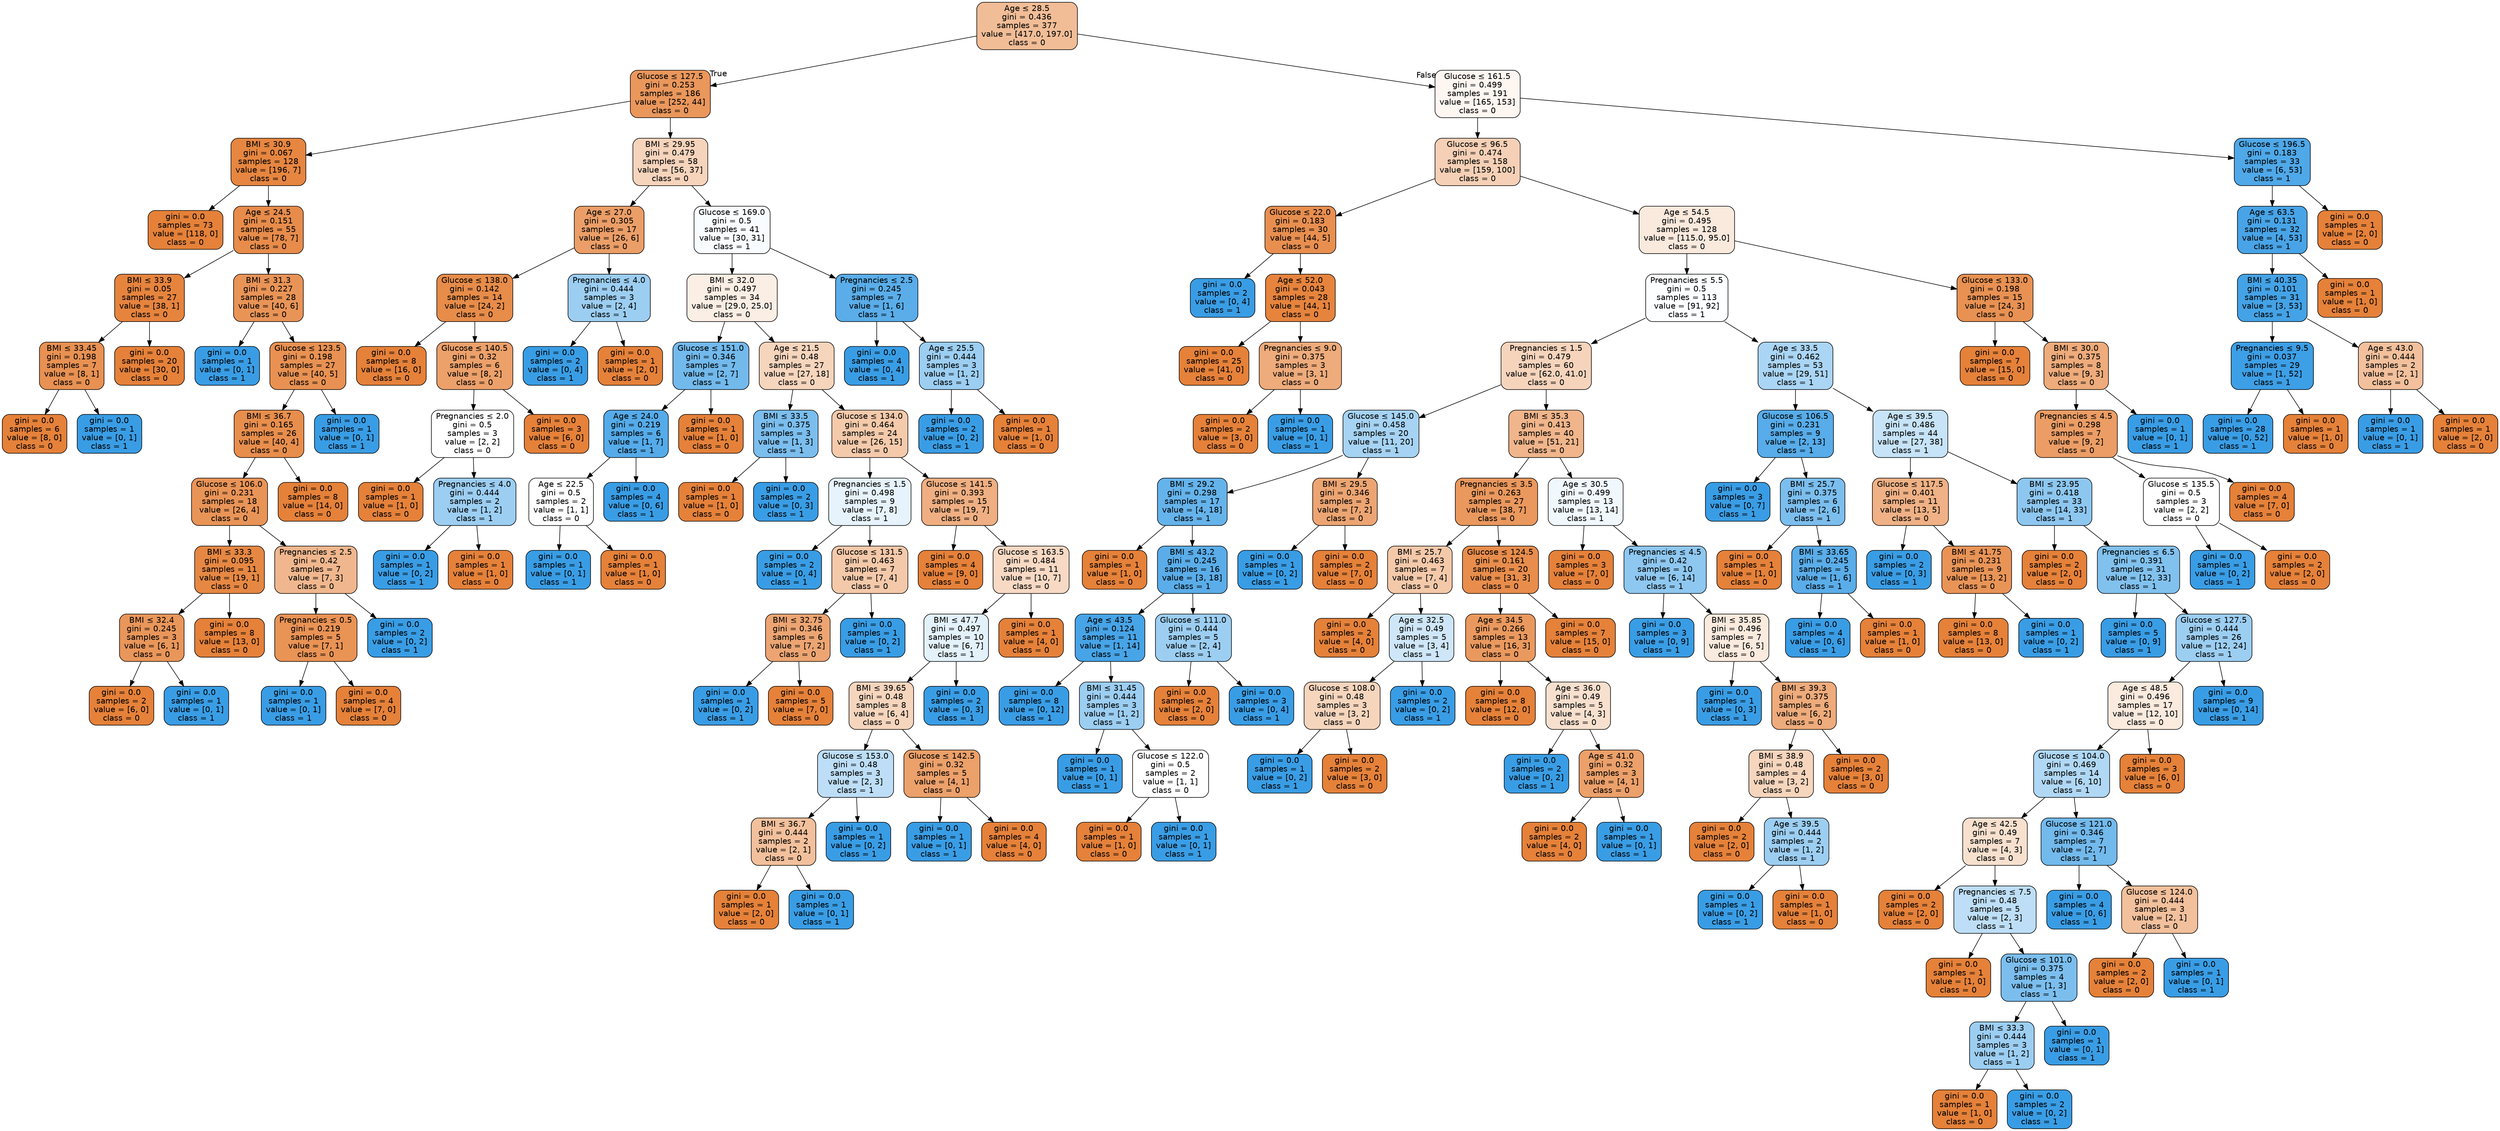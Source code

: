 digraph Tree {
node [shape=box, style="filled, rounded", color="black", fontname="helvetica"] ;
edge [fontname="helvetica"] ;
0 [label=<Age &le; 28.5<br/>gini = 0.436<br/>samples = 377<br/>value = [417.0, 197.0]<br/>class = 0>, fillcolor="#f1bd97"] ;
1 [label=<Glucose &le; 127.5<br/>gini = 0.253<br/>samples = 186<br/>value = [252, 44]<br/>class = 0>, fillcolor="#ea975c"] ;
0 -> 1 [labeldistance=2.5, labelangle=45, headlabel="True"] ;
2 [label=<BMI &le; 30.9<br/>gini = 0.067<br/>samples = 128<br/>value = [196, 7]<br/>class = 0>, fillcolor="#e68640"] ;
1 -> 2 ;
3 [label=<gini = 0.0<br/>samples = 73<br/>value = [118, 0]<br/>class = 0>, fillcolor="#e58139"] ;
2 -> 3 ;
4 [label=<Age &le; 24.5<br/>gini = 0.151<br/>samples = 55<br/>value = [78, 7]<br/>class = 0>, fillcolor="#e78c4b"] ;
2 -> 4 ;
5 [label=<BMI &le; 33.9<br/>gini = 0.05<br/>samples = 27<br/>value = [38, 1]<br/>class = 0>, fillcolor="#e6843e"] ;
4 -> 5 ;
6 [label=<BMI &le; 33.45<br/>gini = 0.198<br/>samples = 7<br/>value = [8, 1]<br/>class = 0>, fillcolor="#e89152"] ;
5 -> 6 ;
7 [label=<gini = 0.0<br/>samples = 6<br/>value = [8, 0]<br/>class = 0>, fillcolor="#e58139"] ;
6 -> 7 ;
8 [label=<gini = 0.0<br/>samples = 1<br/>value = [0, 1]<br/>class = 1>, fillcolor="#399de5"] ;
6 -> 8 ;
9 [label=<gini = 0.0<br/>samples = 20<br/>value = [30, 0]<br/>class = 0>, fillcolor="#e58139"] ;
5 -> 9 ;
10 [label=<BMI &le; 31.3<br/>gini = 0.227<br/>samples = 28<br/>value = [40, 6]<br/>class = 0>, fillcolor="#e99457"] ;
4 -> 10 ;
11 [label=<gini = 0.0<br/>samples = 1<br/>value = [0, 1]<br/>class = 1>, fillcolor="#399de5"] ;
10 -> 11 ;
12 [label=<Glucose &le; 123.5<br/>gini = 0.198<br/>samples = 27<br/>value = [40, 5]<br/>class = 0>, fillcolor="#e89152"] ;
10 -> 12 ;
13 [label=<BMI &le; 36.7<br/>gini = 0.165<br/>samples = 26<br/>value = [40, 4]<br/>class = 0>, fillcolor="#e88e4d"] ;
12 -> 13 ;
14 [label=<Glucose &le; 106.0<br/>gini = 0.231<br/>samples = 18<br/>value = [26, 4]<br/>class = 0>, fillcolor="#e99457"] ;
13 -> 14 ;
15 [label=<BMI &le; 33.3<br/>gini = 0.095<br/>samples = 11<br/>value = [19, 1]<br/>class = 0>, fillcolor="#e68843"] ;
14 -> 15 ;
16 [label=<BMI &le; 32.4<br/>gini = 0.245<br/>samples = 3<br/>value = [6, 1]<br/>class = 0>, fillcolor="#e9965a"] ;
15 -> 16 ;
17 [label=<gini = 0.0<br/>samples = 2<br/>value = [6, 0]<br/>class = 0>, fillcolor="#e58139"] ;
16 -> 17 ;
18 [label=<gini = 0.0<br/>samples = 1<br/>value = [0, 1]<br/>class = 1>, fillcolor="#399de5"] ;
16 -> 18 ;
19 [label=<gini = 0.0<br/>samples = 8<br/>value = [13, 0]<br/>class = 0>, fillcolor="#e58139"] ;
15 -> 19 ;
20 [label=<Pregnancies &le; 2.5<br/>gini = 0.42<br/>samples = 7<br/>value = [7, 3]<br/>class = 0>, fillcolor="#f0b78e"] ;
14 -> 20 ;
21 [label=<Pregnancies &le; 0.5<br/>gini = 0.219<br/>samples = 5<br/>value = [7, 1]<br/>class = 0>, fillcolor="#e99355"] ;
20 -> 21 ;
22 [label=<gini = 0.0<br/>samples = 1<br/>value = [0, 1]<br/>class = 1>, fillcolor="#399de5"] ;
21 -> 22 ;
23 [label=<gini = 0.0<br/>samples = 4<br/>value = [7, 0]<br/>class = 0>, fillcolor="#e58139"] ;
21 -> 23 ;
24 [label=<gini = 0.0<br/>samples = 2<br/>value = [0, 2]<br/>class = 1>, fillcolor="#399de5"] ;
20 -> 24 ;
25 [label=<gini = 0.0<br/>samples = 8<br/>value = [14, 0]<br/>class = 0>, fillcolor="#e58139"] ;
13 -> 25 ;
26 [label=<gini = 0.0<br/>samples = 1<br/>value = [0, 1]<br/>class = 1>, fillcolor="#399de5"] ;
12 -> 26 ;
27 [label=<BMI &le; 29.95<br/>gini = 0.479<br/>samples = 58<br/>value = [56, 37]<br/>class = 0>, fillcolor="#f6d4bc"] ;
1 -> 27 ;
28 [label=<Age &le; 27.0<br/>gini = 0.305<br/>samples = 17<br/>value = [26, 6]<br/>class = 0>, fillcolor="#eb9e67"] ;
27 -> 28 ;
29 [label=<Glucose &le; 138.0<br/>gini = 0.142<br/>samples = 14<br/>value = [24, 2]<br/>class = 0>, fillcolor="#e78c49"] ;
28 -> 29 ;
30 [label=<gini = 0.0<br/>samples = 8<br/>value = [16, 0]<br/>class = 0>, fillcolor="#e58139"] ;
29 -> 30 ;
31 [label=<Glucose &le; 140.5<br/>gini = 0.32<br/>samples = 6<br/>value = [8, 2]<br/>class = 0>, fillcolor="#eca06a"] ;
29 -> 31 ;
32 [label=<Pregnancies &le; 2.0<br/>gini = 0.5<br/>samples = 3<br/>value = [2, 2]<br/>class = 0>, fillcolor="#ffffff"] ;
31 -> 32 ;
33 [label=<gini = 0.0<br/>samples = 1<br/>value = [1, 0]<br/>class = 0>, fillcolor="#e58139"] ;
32 -> 33 ;
34 [label=<Pregnancies &le; 4.0<br/>gini = 0.444<br/>samples = 2<br/>value = [1, 2]<br/>class = 1>, fillcolor="#9ccef2"] ;
32 -> 34 ;
35 [label=<gini = 0.0<br/>samples = 1<br/>value = [0, 2]<br/>class = 1>, fillcolor="#399de5"] ;
34 -> 35 ;
36 [label=<gini = 0.0<br/>samples = 1<br/>value = [1, 0]<br/>class = 0>, fillcolor="#e58139"] ;
34 -> 36 ;
37 [label=<gini = 0.0<br/>samples = 3<br/>value = [6, 0]<br/>class = 0>, fillcolor="#e58139"] ;
31 -> 37 ;
38 [label=<Pregnancies &le; 4.0<br/>gini = 0.444<br/>samples = 3<br/>value = [2, 4]<br/>class = 1>, fillcolor="#9ccef2"] ;
28 -> 38 ;
39 [label=<gini = 0.0<br/>samples = 2<br/>value = [0, 4]<br/>class = 1>, fillcolor="#399de5"] ;
38 -> 39 ;
40 [label=<gini = 0.0<br/>samples = 1<br/>value = [2, 0]<br/>class = 0>, fillcolor="#e58139"] ;
38 -> 40 ;
41 [label=<Glucose &le; 169.0<br/>gini = 0.5<br/>samples = 41<br/>value = [30, 31]<br/>class = 1>, fillcolor="#f9fcfe"] ;
27 -> 41 ;
42 [label=<BMI &le; 32.0<br/>gini = 0.497<br/>samples = 34<br/>value = [29.0, 25.0]<br/>class = 0>, fillcolor="#fbeee4"] ;
41 -> 42 ;
43 [label=<Glucose &le; 151.0<br/>gini = 0.346<br/>samples = 7<br/>value = [2, 7]<br/>class = 1>, fillcolor="#72b9ec"] ;
42 -> 43 ;
44 [label=<Age &le; 24.0<br/>gini = 0.219<br/>samples = 6<br/>value = [1, 7]<br/>class = 1>, fillcolor="#55abe9"] ;
43 -> 44 ;
45 [label=<Age &le; 22.5<br/>gini = 0.5<br/>samples = 2<br/>value = [1, 1]<br/>class = 0>, fillcolor="#ffffff"] ;
44 -> 45 ;
46 [label=<gini = 0.0<br/>samples = 1<br/>value = [0, 1]<br/>class = 1>, fillcolor="#399de5"] ;
45 -> 46 ;
47 [label=<gini = 0.0<br/>samples = 1<br/>value = [1, 0]<br/>class = 0>, fillcolor="#e58139"] ;
45 -> 47 ;
48 [label=<gini = 0.0<br/>samples = 4<br/>value = [0, 6]<br/>class = 1>, fillcolor="#399de5"] ;
44 -> 48 ;
49 [label=<gini = 0.0<br/>samples = 1<br/>value = [1, 0]<br/>class = 0>, fillcolor="#e58139"] ;
43 -> 49 ;
50 [label=<Age &le; 21.5<br/>gini = 0.48<br/>samples = 27<br/>value = [27, 18]<br/>class = 0>, fillcolor="#f6d5bd"] ;
42 -> 50 ;
51 [label=<BMI &le; 33.5<br/>gini = 0.375<br/>samples = 3<br/>value = [1, 3]<br/>class = 1>, fillcolor="#7bbeee"] ;
50 -> 51 ;
52 [label=<gini = 0.0<br/>samples = 1<br/>value = [1, 0]<br/>class = 0>, fillcolor="#e58139"] ;
51 -> 52 ;
53 [label=<gini = 0.0<br/>samples = 2<br/>value = [0, 3]<br/>class = 1>, fillcolor="#399de5"] ;
51 -> 53 ;
54 [label=<Glucose &le; 134.0<br/>gini = 0.464<br/>samples = 24<br/>value = [26, 15]<br/>class = 0>, fillcolor="#f4caab"] ;
50 -> 54 ;
55 [label=<Pregnancies &le; 1.5<br/>gini = 0.498<br/>samples = 9<br/>value = [7, 8]<br/>class = 1>, fillcolor="#e6f3fc"] ;
54 -> 55 ;
56 [label=<gini = 0.0<br/>samples = 2<br/>value = [0, 4]<br/>class = 1>, fillcolor="#399de5"] ;
55 -> 56 ;
57 [label=<Glucose &le; 131.5<br/>gini = 0.463<br/>samples = 7<br/>value = [7, 4]<br/>class = 0>, fillcolor="#f4c9aa"] ;
55 -> 57 ;
58 [label=<BMI &le; 32.75<br/>gini = 0.346<br/>samples = 6<br/>value = [7, 2]<br/>class = 0>, fillcolor="#eca572"] ;
57 -> 58 ;
59 [label=<gini = 0.0<br/>samples = 1<br/>value = [0, 2]<br/>class = 1>, fillcolor="#399de5"] ;
58 -> 59 ;
60 [label=<gini = 0.0<br/>samples = 5<br/>value = [7, 0]<br/>class = 0>, fillcolor="#e58139"] ;
58 -> 60 ;
61 [label=<gini = 0.0<br/>samples = 1<br/>value = [0, 2]<br/>class = 1>, fillcolor="#399de5"] ;
57 -> 61 ;
62 [label=<Glucose &le; 141.5<br/>gini = 0.393<br/>samples = 15<br/>value = [19, 7]<br/>class = 0>, fillcolor="#efaf82"] ;
54 -> 62 ;
63 [label=<gini = 0.0<br/>samples = 4<br/>value = [9, 0]<br/>class = 0>, fillcolor="#e58139"] ;
62 -> 63 ;
64 [label=<Glucose &le; 163.5<br/>gini = 0.484<br/>samples = 11<br/>value = [10, 7]<br/>class = 0>, fillcolor="#f7d9c4"] ;
62 -> 64 ;
65 [label=<BMI &le; 47.7<br/>gini = 0.497<br/>samples = 10<br/>value = [6, 7]<br/>class = 1>, fillcolor="#e3f1fb"] ;
64 -> 65 ;
66 [label=<BMI &le; 39.65<br/>gini = 0.48<br/>samples = 8<br/>value = [6, 4]<br/>class = 0>, fillcolor="#f6d5bd"] ;
65 -> 66 ;
67 [label=<Glucose &le; 153.0<br/>gini = 0.48<br/>samples = 3<br/>value = [2, 3]<br/>class = 1>, fillcolor="#bddef6"] ;
66 -> 67 ;
68 [label=<BMI &le; 36.7<br/>gini = 0.444<br/>samples = 2<br/>value = [2, 1]<br/>class = 0>, fillcolor="#f2c09c"] ;
67 -> 68 ;
69 [label=<gini = 0.0<br/>samples = 1<br/>value = [2, 0]<br/>class = 0>, fillcolor="#e58139"] ;
68 -> 69 ;
70 [label=<gini = 0.0<br/>samples = 1<br/>value = [0, 1]<br/>class = 1>, fillcolor="#399de5"] ;
68 -> 70 ;
71 [label=<gini = 0.0<br/>samples = 1<br/>value = [0, 2]<br/>class = 1>, fillcolor="#399de5"] ;
67 -> 71 ;
72 [label=<Glucose &le; 142.5<br/>gini = 0.32<br/>samples = 5<br/>value = [4, 1]<br/>class = 0>, fillcolor="#eca06a"] ;
66 -> 72 ;
73 [label=<gini = 0.0<br/>samples = 1<br/>value = [0, 1]<br/>class = 1>, fillcolor="#399de5"] ;
72 -> 73 ;
74 [label=<gini = 0.0<br/>samples = 4<br/>value = [4, 0]<br/>class = 0>, fillcolor="#e58139"] ;
72 -> 74 ;
75 [label=<gini = 0.0<br/>samples = 2<br/>value = [0, 3]<br/>class = 1>, fillcolor="#399de5"] ;
65 -> 75 ;
76 [label=<gini = 0.0<br/>samples = 1<br/>value = [4, 0]<br/>class = 0>, fillcolor="#e58139"] ;
64 -> 76 ;
77 [label=<Pregnancies &le; 2.5<br/>gini = 0.245<br/>samples = 7<br/>value = [1, 6]<br/>class = 1>, fillcolor="#5aade9"] ;
41 -> 77 ;
78 [label=<gini = 0.0<br/>samples = 4<br/>value = [0, 4]<br/>class = 1>, fillcolor="#399de5"] ;
77 -> 78 ;
79 [label=<Age &le; 25.5<br/>gini = 0.444<br/>samples = 3<br/>value = [1, 2]<br/>class = 1>, fillcolor="#9ccef2"] ;
77 -> 79 ;
80 [label=<gini = 0.0<br/>samples = 2<br/>value = [0, 2]<br/>class = 1>, fillcolor="#399de5"] ;
79 -> 80 ;
81 [label=<gini = 0.0<br/>samples = 1<br/>value = [1, 0]<br/>class = 0>, fillcolor="#e58139"] ;
79 -> 81 ;
82 [label=<Glucose &le; 161.5<br/>gini = 0.499<br/>samples = 191<br/>value = [165, 153]<br/>class = 0>, fillcolor="#fdf6f1"] ;
0 -> 82 [labeldistance=2.5, labelangle=-45, headlabel="False"] ;
83 [label=<Glucose &le; 96.5<br/>gini = 0.474<br/>samples = 158<br/>value = [159, 100]<br/>class = 0>, fillcolor="#f5d0b6"] ;
82 -> 83 ;
84 [label=<Glucose &le; 22.0<br/>gini = 0.183<br/>samples = 30<br/>value = [44, 5]<br/>class = 0>, fillcolor="#e88f50"] ;
83 -> 84 ;
85 [label=<gini = 0.0<br/>samples = 2<br/>value = [0, 4]<br/>class = 1>, fillcolor="#399de5"] ;
84 -> 85 ;
86 [label=<Age &le; 52.0<br/>gini = 0.043<br/>samples = 28<br/>value = [44, 1]<br/>class = 0>, fillcolor="#e6843d"] ;
84 -> 86 ;
87 [label=<gini = 0.0<br/>samples = 25<br/>value = [41, 0]<br/>class = 0>, fillcolor="#e58139"] ;
86 -> 87 ;
88 [label=<Pregnancies &le; 9.0<br/>gini = 0.375<br/>samples = 3<br/>value = [3, 1]<br/>class = 0>, fillcolor="#eeab7b"] ;
86 -> 88 ;
89 [label=<gini = 0.0<br/>samples = 2<br/>value = [3, 0]<br/>class = 0>, fillcolor="#e58139"] ;
88 -> 89 ;
90 [label=<gini = 0.0<br/>samples = 1<br/>value = [0, 1]<br/>class = 1>, fillcolor="#399de5"] ;
88 -> 90 ;
91 [label=<Age &le; 54.5<br/>gini = 0.495<br/>samples = 128<br/>value = [115.0, 95.0]<br/>class = 0>, fillcolor="#fae9dd"] ;
83 -> 91 ;
92 [label=<Pregnancies &le; 5.5<br/>gini = 0.5<br/>samples = 113<br/>value = [91, 92]<br/>class = 1>, fillcolor="#fdfeff"] ;
91 -> 92 ;
93 [label=<Pregnancies &le; 1.5<br/>gini = 0.479<br/>samples = 60<br/>value = [62.0, 41.0]<br/>class = 0>, fillcolor="#f6d4bc"] ;
92 -> 93 ;
94 [label=<Glucose &le; 145.0<br/>gini = 0.458<br/>samples = 20<br/>value = [11, 20]<br/>class = 1>, fillcolor="#a6d3f3"] ;
93 -> 94 ;
95 [label=<BMI &le; 29.2<br/>gini = 0.298<br/>samples = 17<br/>value = [4, 18]<br/>class = 1>, fillcolor="#65b3eb"] ;
94 -> 95 ;
96 [label=<gini = 0.0<br/>samples = 1<br/>value = [1, 0]<br/>class = 0>, fillcolor="#e58139"] ;
95 -> 96 ;
97 [label=<BMI &le; 43.2<br/>gini = 0.245<br/>samples = 16<br/>value = [3, 18]<br/>class = 1>, fillcolor="#5aade9"] ;
95 -> 97 ;
98 [label=<Age &le; 43.5<br/>gini = 0.124<br/>samples = 11<br/>value = [1, 14]<br/>class = 1>, fillcolor="#47a4e7"] ;
97 -> 98 ;
99 [label=<gini = 0.0<br/>samples = 8<br/>value = [0, 12]<br/>class = 1>, fillcolor="#399de5"] ;
98 -> 99 ;
100 [label=<BMI &le; 31.45<br/>gini = 0.444<br/>samples = 3<br/>value = [1, 2]<br/>class = 1>, fillcolor="#9ccef2"] ;
98 -> 100 ;
101 [label=<gini = 0.0<br/>samples = 1<br/>value = [0, 1]<br/>class = 1>, fillcolor="#399de5"] ;
100 -> 101 ;
102 [label=<Glucose &le; 122.0<br/>gini = 0.5<br/>samples = 2<br/>value = [1, 1]<br/>class = 0>, fillcolor="#ffffff"] ;
100 -> 102 ;
103 [label=<gini = 0.0<br/>samples = 1<br/>value = [1, 0]<br/>class = 0>, fillcolor="#e58139"] ;
102 -> 103 ;
104 [label=<gini = 0.0<br/>samples = 1<br/>value = [0, 1]<br/>class = 1>, fillcolor="#399de5"] ;
102 -> 104 ;
105 [label=<Glucose &le; 111.0<br/>gini = 0.444<br/>samples = 5<br/>value = [2, 4]<br/>class = 1>, fillcolor="#9ccef2"] ;
97 -> 105 ;
106 [label=<gini = 0.0<br/>samples = 2<br/>value = [2, 0]<br/>class = 0>, fillcolor="#e58139"] ;
105 -> 106 ;
107 [label=<gini = 0.0<br/>samples = 3<br/>value = [0, 4]<br/>class = 1>, fillcolor="#399de5"] ;
105 -> 107 ;
108 [label=<BMI &le; 29.5<br/>gini = 0.346<br/>samples = 3<br/>value = [7, 2]<br/>class = 0>, fillcolor="#eca572"] ;
94 -> 108 ;
109 [label=<gini = 0.0<br/>samples = 1<br/>value = [0, 2]<br/>class = 1>, fillcolor="#399de5"] ;
108 -> 109 ;
110 [label=<gini = 0.0<br/>samples = 2<br/>value = [7, 0]<br/>class = 0>, fillcolor="#e58139"] ;
108 -> 110 ;
111 [label=<BMI &le; 35.3<br/>gini = 0.413<br/>samples = 40<br/>value = [51, 21]<br/>class = 0>, fillcolor="#f0b58b"] ;
93 -> 111 ;
112 [label=<Pregnancies &le; 3.5<br/>gini = 0.263<br/>samples = 27<br/>value = [38, 7]<br/>class = 0>, fillcolor="#ea985d"] ;
111 -> 112 ;
113 [label=<BMI &le; 25.7<br/>gini = 0.463<br/>samples = 7<br/>value = [7, 4]<br/>class = 0>, fillcolor="#f4c9aa"] ;
112 -> 113 ;
114 [label=<gini = 0.0<br/>samples = 2<br/>value = [4, 0]<br/>class = 0>, fillcolor="#e58139"] ;
113 -> 114 ;
115 [label=<Age &le; 32.5<br/>gini = 0.49<br/>samples = 5<br/>value = [3, 4]<br/>class = 1>, fillcolor="#cee6f8"] ;
113 -> 115 ;
116 [label=<Glucose &le; 108.0<br/>gini = 0.48<br/>samples = 3<br/>value = [3, 2]<br/>class = 0>, fillcolor="#f6d5bd"] ;
115 -> 116 ;
117 [label=<gini = 0.0<br/>samples = 1<br/>value = [0, 2]<br/>class = 1>, fillcolor="#399de5"] ;
116 -> 117 ;
118 [label=<gini = 0.0<br/>samples = 2<br/>value = [3, 0]<br/>class = 0>, fillcolor="#e58139"] ;
116 -> 118 ;
119 [label=<gini = 0.0<br/>samples = 2<br/>value = [0, 2]<br/>class = 1>, fillcolor="#399de5"] ;
115 -> 119 ;
120 [label=<Glucose &le; 124.5<br/>gini = 0.161<br/>samples = 20<br/>value = [31, 3]<br/>class = 0>, fillcolor="#e88d4c"] ;
112 -> 120 ;
121 [label=<Age &le; 34.5<br/>gini = 0.266<br/>samples = 13<br/>value = [16, 3]<br/>class = 0>, fillcolor="#ea995e"] ;
120 -> 121 ;
122 [label=<gini = 0.0<br/>samples = 8<br/>value = [12, 0]<br/>class = 0>, fillcolor="#e58139"] ;
121 -> 122 ;
123 [label=<Age &le; 36.0<br/>gini = 0.49<br/>samples = 5<br/>value = [4, 3]<br/>class = 0>, fillcolor="#f8e0ce"] ;
121 -> 123 ;
124 [label=<gini = 0.0<br/>samples = 2<br/>value = [0, 2]<br/>class = 1>, fillcolor="#399de5"] ;
123 -> 124 ;
125 [label=<Age &le; 41.0<br/>gini = 0.32<br/>samples = 3<br/>value = [4, 1]<br/>class = 0>, fillcolor="#eca06a"] ;
123 -> 125 ;
126 [label=<gini = 0.0<br/>samples = 2<br/>value = [4, 0]<br/>class = 0>, fillcolor="#e58139"] ;
125 -> 126 ;
127 [label=<gini = 0.0<br/>samples = 1<br/>value = [0, 1]<br/>class = 1>, fillcolor="#399de5"] ;
125 -> 127 ;
128 [label=<gini = 0.0<br/>samples = 7<br/>value = [15, 0]<br/>class = 0>, fillcolor="#e58139"] ;
120 -> 128 ;
129 [label=<Age &le; 30.5<br/>gini = 0.499<br/>samples = 13<br/>value = [13, 14]<br/>class = 1>, fillcolor="#f1f8fd"] ;
111 -> 129 ;
130 [label=<gini = 0.0<br/>samples = 3<br/>value = [7, 0]<br/>class = 0>, fillcolor="#e58139"] ;
129 -> 130 ;
131 [label=<Pregnancies &le; 4.5<br/>gini = 0.42<br/>samples = 10<br/>value = [6, 14]<br/>class = 1>, fillcolor="#8ec7f0"] ;
129 -> 131 ;
132 [label=<gini = 0.0<br/>samples = 3<br/>value = [0, 9]<br/>class = 1>, fillcolor="#399de5"] ;
131 -> 132 ;
133 [label=<BMI &le; 35.85<br/>gini = 0.496<br/>samples = 7<br/>value = [6, 5]<br/>class = 0>, fillcolor="#fbeade"] ;
131 -> 133 ;
134 [label=<gini = 0.0<br/>samples = 1<br/>value = [0, 3]<br/>class = 1>, fillcolor="#399de5"] ;
133 -> 134 ;
135 [label=<BMI &le; 39.3<br/>gini = 0.375<br/>samples = 6<br/>value = [6, 2]<br/>class = 0>, fillcolor="#eeab7b"] ;
133 -> 135 ;
136 [label=<BMI &le; 38.9<br/>gini = 0.48<br/>samples = 4<br/>value = [3, 2]<br/>class = 0>, fillcolor="#f6d5bd"] ;
135 -> 136 ;
137 [label=<gini = 0.0<br/>samples = 2<br/>value = [2, 0]<br/>class = 0>, fillcolor="#e58139"] ;
136 -> 137 ;
138 [label=<Age &le; 39.5<br/>gini = 0.444<br/>samples = 2<br/>value = [1, 2]<br/>class = 1>, fillcolor="#9ccef2"] ;
136 -> 138 ;
139 [label=<gini = 0.0<br/>samples = 1<br/>value = [0, 2]<br/>class = 1>, fillcolor="#399de5"] ;
138 -> 139 ;
140 [label=<gini = 0.0<br/>samples = 1<br/>value = [1, 0]<br/>class = 0>, fillcolor="#e58139"] ;
138 -> 140 ;
141 [label=<gini = 0.0<br/>samples = 2<br/>value = [3, 0]<br/>class = 0>, fillcolor="#e58139"] ;
135 -> 141 ;
142 [label=<Age &le; 33.5<br/>gini = 0.462<br/>samples = 53<br/>value = [29, 51]<br/>class = 1>, fillcolor="#aad5f4"] ;
92 -> 142 ;
143 [label=<Glucose &le; 106.5<br/>gini = 0.231<br/>samples = 9<br/>value = [2, 13]<br/>class = 1>, fillcolor="#57ace9"] ;
142 -> 143 ;
144 [label=<gini = 0.0<br/>samples = 3<br/>value = [0, 7]<br/>class = 1>, fillcolor="#399de5"] ;
143 -> 144 ;
145 [label=<BMI &le; 25.7<br/>gini = 0.375<br/>samples = 6<br/>value = [2, 6]<br/>class = 1>, fillcolor="#7bbeee"] ;
143 -> 145 ;
146 [label=<gini = 0.0<br/>samples = 1<br/>value = [1, 0]<br/>class = 0>, fillcolor="#e58139"] ;
145 -> 146 ;
147 [label=<BMI &le; 33.65<br/>gini = 0.245<br/>samples = 5<br/>value = [1, 6]<br/>class = 1>, fillcolor="#5aade9"] ;
145 -> 147 ;
148 [label=<gini = 0.0<br/>samples = 4<br/>value = [0, 6]<br/>class = 1>, fillcolor="#399de5"] ;
147 -> 148 ;
149 [label=<gini = 0.0<br/>samples = 1<br/>value = [1, 0]<br/>class = 0>, fillcolor="#e58139"] ;
147 -> 149 ;
150 [label=<Age &le; 39.5<br/>gini = 0.486<br/>samples = 44<br/>value = [27, 38]<br/>class = 1>, fillcolor="#c6e3f7"] ;
142 -> 150 ;
151 [label=<Glucose &le; 117.5<br/>gini = 0.401<br/>samples = 11<br/>value = [13, 5]<br/>class = 0>, fillcolor="#efb185"] ;
150 -> 151 ;
152 [label=<gini = 0.0<br/>samples = 2<br/>value = [0, 3]<br/>class = 1>, fillcolor="#399de5"] ;
151 -> 152 ;
153 [label=<BMI &le; 41.75<br/>gini = 0.231<br/>samples = 9<br/>value = [13, 2]<br/>class = 0>, fillcolor="#e99457"] ;
151 -> 153 ;
154 [label=<gini = 0.0<br/>samples = 8<br/>value = [13, 0]<br/>class = 0>, fillcolor="#e58139"] ;
153 -> 154 ;
155 [label=<gini = 0.0<br/>samples = 1<br/>value = [0, 2]<br/>class = 1>, fillcolor="#399de5"] ;
153 -> 155 ;
156 [label=<BMI &le; 23.95<br/>gini = 0.418<br/>samples = 33<br/>value = [14, 33]<br/>class = 1>, fillcolor="#8dc7f0"] ;
150 -> 156 ;
157 [label=<gini = 0.0<br/>samples = 2<br/>value = [2, 0]<br/>class = 0>, fillcolor="#e58139"] ;
156 -> 157 ;
158 [label=<Pregnancies &le; 6.5<br/>gini = 0.391<br/>samples = 31<br/>value = [12, 33]<br/>class = 1>, fillcolor="#81c1ee"] ;
156 -> 158 ;
159 [label=<gini = 0.0<br/>samples = 5<br/>value = [0, 9]<br/>class = 1>, fillcolor="#399de5"] ;
158 -> 159 ;
160 [label=<Glucose &le; 127.5<br/>gini = 0.444<br/>samples = 26<br/>value = [12, 24]<br/>class = 1>, fillcolor="#9ccef2"] ;
158 -> 160 ;
161 [label=<Age &le; 48.5<br/>gini = 0.496<br/>samples = 17<br/>value = [12, 10]<br/>class = 0>, fillcolor="#fbeade"] ;
160 -> 161 ;
162 [label=<Glucose &le; 104.0<br/>gini = 0.469<br/>samples = 14<br/>value = [6, 10]<br/>class = 1>, fillcolor="#b0d8f5"] ;
161 -> 162 ;
163 [label=<Age &le; 42.5<br/>gini = 0.49<br/>samples = 7<br/>value = [4, 3]<br/>class = 0>, fillcolor="#f8e0ce"] ;
162 -> 163 ;
164 [label=<gini = 0.0<br/>samples = 2<br/>value = [2, 0]<br/>class = 0>, fillcolor="#e58139"] ;
163 -> 164 ;
165 [label=<Pregnancies &le; 7.5<br/>gini = 0.48<br/>samples = 5<br/>value = [2, 3]<br/>class = 1>, fillcolor="#bddef6"] ;
163 -> 165 ;
166 [label=<gini = 0.0<br/>samples = 1<br/>value = [1, 0]<br/>class = 0>, fillcolor="#e58139"] ;
165 -> 166 ;
167 [label=<Glucose &le; 101.0<br/>gini = 0.375<br/>samples = 4<br/>value = [1, 3]<br/>class = 1>, fillcolor="#7bbeee"] ;
165 -> 167 ;
168 [label=<BMI &le; 33.3<br/>gini = 0.444<br/>samples = 3<br/>value = [1, 2]<br/>class = 1>, fillcolor="#9ccef2"] ;
167 -> 168 ;
169 [label=<gini = 0.0<br/>samples = 1<br/>value = [1, 0]<br/>class = 0>, fillcolor="#e58139"] ;
168 -> 169 ;
170 [label=<gini = 0.0<br/>samples = 2<br/>value = [0, 2]<br/>class = 1>, fillcolor="#399de5"] ;
168 -> 170 ;
171 [label=<gini = 0.0<br/>samples = 1<br/>value = [0, 1]<br/>class = 1>, fillcolor="#399de5"] ;
167 -> 171 ;
172 [label=<Glucose &le; 121.0<br/>gini = 0.346<br/>samples = 7<br/>value = [2, 7]<br/>class = 1>, fillcolor="#72b9ec"] ;
162 -> 172 ;
173 [label=<gini = 0.0<br/>samples = 4<br/>value = [0, 6]<br/>class = 1>, fillcolor="#399de5"] ;
172 -> 173 ;
174 [label=<Glucose &le; 124.0<br/>gini = 0.444<br/>samples = 3<br/>value = [2, 1]<br/>class = 0>, fillcolor="#f2c09c"] ;
172 -> 174 ;
175 [label=<gini = 0.0<br/>samples = 2<br/>value = [2, 0]<br/>class = 0>, fillcolor="#e58139"] ;
174 -> 175 ;
176 [label=<gini = 0.0<br/>samples = 1<br/>value = [0, 1]<br/>class = 1>, fillcolor="#399de5"] ;
174 -> 176 ;
177 [label=<gini = 0.0<br/>samples = 3<br/>value = [6, 0]<br/>class = 0>, fillcolor="#e58139"] ;
161 -> 177 ;
178 [label=<gini = 0.0<br/>samples = 9<br/>value = [0, 14]<br/>class = 1>, fillcolor="#399de5"] ;
160 -> 178 ;
179 [label=<Glucose &le; 133.0<br/>gini = 0.198<br/>samples = 15<br/>value = [24, 3]<br/>class = 0>, fillcolor="#e89152"] ;
91 -> 179 ;
180 [label=<gini = 0.0<br/>samples = 7<br/>value = [15, 0]<br/>class = 0>, fillcolor="#e58139"] ;
179 -> 180 ;
181 [label=<BMI &le; 30.0<br/>gini = 0.375<br/>samples = 8<br/>value = [9, 3]<br/>class = 0>, fillcolor="#eeab7b"] ;
179 -> 181 ;
182 [label=<Pregnancies &le; 4.5<br/>gini = 0.298<br/>samples = 7<br/>value = [9, 2]<br/>class = 0>, fillcolor="#eb9d65"] ;
181 -> 182 ;
183 [label=<Glucose &le; 135.5<br/>gini = 0.5<br/>samples = 3<br/>value = [2, 2]<br/>class = 0>, fillcolor="#ffffff"] ;
182 -> 183 ;
184 [label=<gini = 0.0<br/>samples = 1<br/>value = [0, 2]<br/>class = 1>, fillcolor="#399de5"] ;
183 -> 184 ;
185 [label=<gini = 0.0<br/>samples = 2<br/>value = [2, 0]<br/>class = 0>, fillcolor="#e58139"] ;
183 -> 185 ;
186 [label=<gini = 0.0<br/>samples = 4<br/>value = [7, 0]<br/>class = 0>, fillcolor="#e58139"] ;
182 -> 186 ;
187 [label=<gini = 0.0<br/>samples = 1<br/>value = [0, 1]<br/>class = 1>, fillcolor="#399de5"] ;
181 -> 187 ;
188 [label=<Glucose &le; 196.5<br/>gini = 0.183<br/>samples = 33<br/>value = [6, 53]<br/>class = 1>, fillcolor="#4fa8e8"] ;
82 -> 188 ;
189 [label=<Age &le; 63.5<br/>gini = 0.131<br/>samples = 32<br/>value = [4, 53]<br/>class = 1>, fillcolor="#48a4e7"] ;
188 -> 189 ;
190 [label=<BMI &le; 40.35<br/>gini = 0.101<br/>samples = 31<br/>value = [3, 53]<br/>class = 1>, fillcolor="#44a3e6"] ;
189 -> 190 ;
191 [label=<Pregnancies &le; 9.5<br/>gini = 0.037<br/>samples = 29<br/>value = [1, 52]<br/>class = 1>, fillcolor="#3d9fe6"] ;
190 -> 191 ;
192 [label=<gini = 0.0<br/>samples = 28<br/>value = [0, 52]<br/>class = 1>, fillcolor="#399de5"] ;
191 -> 192 ;
193 [label=<gini = 0.0<br/>samples = 1<br/>value = [1, 0]<br/>class = 0>, fillcolor="#e58139"] ;
191 -> 193 ;
194 [label=<Age &le; 43.0<br/>gini = 0.444<br/>samples = 2<br/>value = [2, 1]<br/>class = 0>, fillcolor="#f2c09c"] ;
190 -> 194 ;
195 [label=<gini = 0.0<br/>samples = 1<br/>value = [0, 1]<br/>class = 1>, fillcolor="#399de5"] ;
194 -> 195 ;
196 [label=<gini = 0.0<br/>samples = 1<br/>value = [2, 0]<br/>class = 0>, fillcolor="#e58139"] ;
194 -> 196 ;
197 [label=<gini = 0.0<br/>samples = 1<br/>value = [1, 0]<br/>class = 0>, fillcolor="#e58139"] ;
189 -> 197 ;
198 [label=<gini = 0.0<br/>samples = 1<br/>value = [2, 0]<br/>class = 0>, fillcolor="#e58139"] ;
188 -> 198 ;
}
